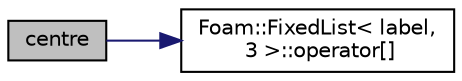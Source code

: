 digraph "centre"
{
  bgcolor="transparent";
  edge [fontname="Helvetica",fontsize="10",labelfontname="Helvetica",labelfontsize="10"];
  node [fontname="Helvetica",fontsize="10",shape=record];
  rankdir="LR";
  Node1 [label="centre",height=0.2,width=0.4,color="black", fillcolor="grey75", style="filled", fontcolor="black"];
  Node1 -> Node2 [color="midnightblue",fontsize="10",style="solid",fontname="Helvetica"];
  Node2 [label="Foam::FixedList\< label,\l 3 \>::operator[]",height=0.2,width=0.4,color="black",URL="$a00826.html#a851e28f7788bbc82f5a4aa9f0efdefe4",tooltip="Return element of FixedList. "];
}
